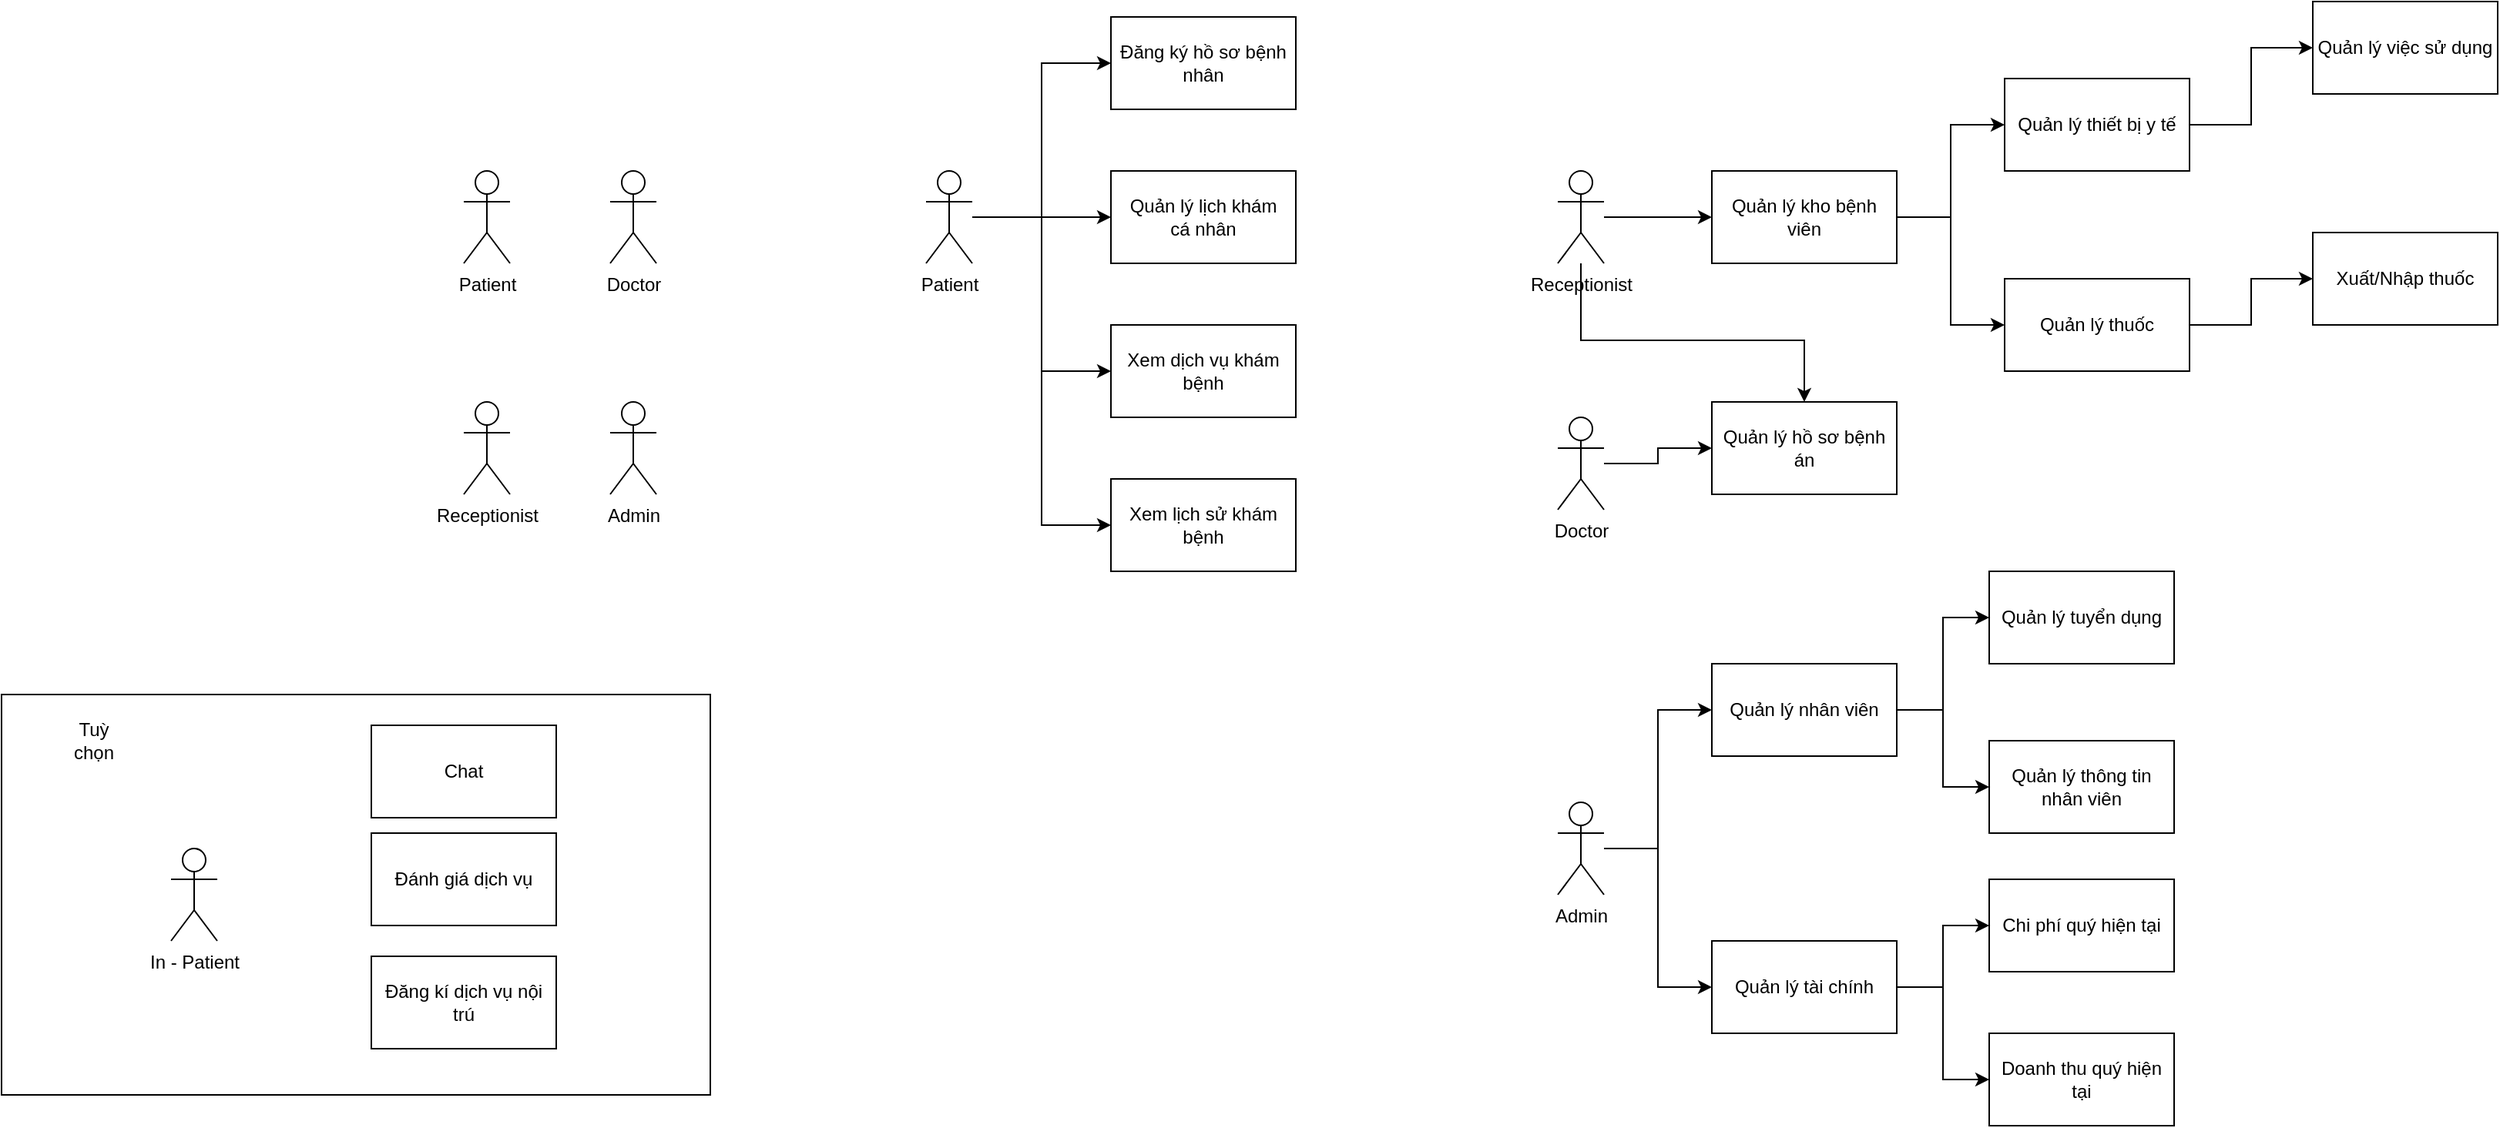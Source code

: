 <mxfile version="14.2.9" type="github" pages="2">
  <diagram id="A-tYAIB530SBXRurAQad" name="Page-1">
    <mxGraphModel dx="1483" dy="781" grid="1" gridSize="10" guides="1" tooltips="1" connect="1" arrows="1" fold="1" page="1" pageScale="1" pageWidth="850" pageHeight="1100" math="0" shadow="0">
      <root>
        <mxCell id="0" />
        <mxCell id="1" parent="0" />
        <mxCell id="xzX4kO7xejK2CwnHBghr-3" value="" style="rounded=0;whiteSpace=wrap;html=1;" vertex="1" parent="1">
          <mxGeometry y="460" width="460" height="260" as="geometry" />
        </mxCell>
        <mxCell id="ahKejyC_iPMMIFxbM1Mf-1" value="Patient" style="shape=umlActor;verticalLabelPosition=bottom;verticalAlign=top;html=1;outlineConnect=0;" parent="1" vertex="1">
          <mxGeometry x="300" y="120" width="30" height="60" as="geometry" />
        </mxCell>
        <mxCell id="ahKejyC_iPMMIFxbM1Mf-3" value="Receptionist" style="shape=umlActor;verticalLabelPosition=bottom;verticalAlign=top;html=1;outlineConnect=0;" parent="1" vertex="1">
          <mxGeometry x="300" y="270" width="30" height="60" as="geometry" />
        </mxCell>
        <mxCell id="ahKejyC_iPMMIFxbM1Mf-5" value="Doctor" style="shape=umlActor;verticalLabelPosition=bottom;verticalAlign=top;html=1;outlineConnect=0;" parent="1" vertex="1">
          <mxGeometry x="395" y="120" width="30" height="60" as="geometry" />
        </mxCell>
        <mxCell id="ahKejyC_iPMMIFxbM1Mf-6" value="Admin" style="shape=umlActor;verticalLabelPosition=bottom;verticalAlign=top;html=1;outlineConnect=0;" parent="1" vertex="1">
          <mxGeometry x="395" y="270" width="30" height="60" as="geometry" />
        </mxCell>
        <mxCell id="xzX4kO7xejK2CwnHBghr-15" style="edgeStyle=orthogonalEdgeStyle;rounded=0;orthogonalLoop=1;jettySize=auto;html=1;entryX=0;entryY=0.5;entryDx=0;entryDy=0;" edge="1" parent="1" source="ahKejyC_iPMMIFxbM1Mf-7" target="ahKejyC_iPMMIFxbM1Mf-11">
          <mxGeometry relative="1" as="geometry" />
        </mxCell>
        <mxCell id="xzX4kO7xejK2CwnHBghr-16" style="edgeStyle=orthogonalEdgeStyle;rounded=0;orthogonalLoop=1;jettySize=auto;html=1;entryX=0;entryY=0.5;entryDx=0;entryDy=0;" edge="1" parent="1" source="ahKejyC_iPMMIFxbM1Mf-7" target="ahKejyC_iPMMIFxbM1Mf-15">
          <mxGeometry relative="1" as="geometry" />
        </mxCell>
        <mxCell id="xzX4kO7xejK2CwnHBghr-17" style="edgeStyle=orthogonalEdgeStyle;rounded=0;orthogonalLoop=1;jettySize=auto;html=1;entryX=0;entryY=0.5;entryDx=0;entryDy=0;" edge="1" parent="1" source="ahKejyC_iPMMIFxbM1Mf-7" target="ahKejyC_iPMMIFxbM1Mf-23">
          <mxGeometry relative="1" as="geometry" />
        </mxCell>
        <mxCell id="xzX4kO7xejK2CwnHBghr-28" style="edgeStyle=orthogonalEdgeStyle;rounded=0;orthogonalLoop=1;jettySize=auto;html=1;entryX=0;entryY=0.5;entryDx=0;entryDy=0;" edge="1" parent="1" source="ahKejyC_iPMMIFxbM1Mf-7" target="xzX4kO7xejK2CwnHBghr-27">
          <mxGeometry relative="1" as="geometry" />
        </mxCell>
        <mxCell id="ahKejyC_iPMMIFxbM1Mf-7" value="Patient" style="shape=umlActor;verticalLabelPosition=bottom;verticalAlign=top;html=1;outlineConnect=0;" parent="1" vertex="1">
          <mxGeometry x="600" y="120" width="30" height="60" as="geometry" />
        </mxCell>
        <mxCell id="ahKejyC_iPMMIFxbM1Mf-11" value="Đăng ký hồ sơ bệnh nhân" style="rounded=0;whiteSpace=wrap;html=1;" parent="1" vertex="1">
          <mxGeometry x="720" y="20" width="120" height="60" as="geometry" />
        </mxCell>
        <mxCell id="xzX4kO7xejK2CwnHBghr-29" style="edgeStyle=orthogonalEdgeStyle;rounded=0;orthogonalLoop=1;jettySize=auto;html=1;entryX=0;entryY=0.5;entryDx=0;entryDy=0;" edge="1" parent="1" source="ahKejyC_iPMMIFxbM1Mf-14" target="ahKejyC_iPMMIFxbM1Mf-25">
          <mxGeometry relative="1" as="geometry" />
        </mxCell>
        <mxCell id="xzX4kO7xejK2CwnHBghr-31" style="edgeStyle=orthogonalEdgeStyle;rounded=0;orthogonalLoop=1;jettySize=auto;html=1;" edge="1" parent="1" source="ahKejyC_iPMMIFxbM1Mf-14" target="ahKejyC_iPMMIFxbM1Mf-16">
          <mxGeometry relative="1" as="geometry">
            <Array as="points">
              <mxPoint x="1025" y="230" />
              <mxPoint x="1170" y="230" />
            </Array>
          </mxGeometry>
        </mxCell>
        <mxCell id="ahKejyC_iPMMIFxbM1Mf-14" value="Receptionist" style="shape=umlActor;verticalLabelPosition=bottom;verticalAlign=top;html=1;outlineConnect=0;" parent="1" vertex="1">
          <mxGeometry x="1010" y="120" width="30" height="60" as="geometry" />
        </mxCell>
        <mxCell id="ahKejyC_iPMMIFxbM1Mf-15" value="&lt;div&gt;Quản lý lịch khám&lt;/div&gt;&lt;div&gt;cá nhân&lt;br&gt;&lt;/div&gt;" style="rounded=0;whiteSpace=wrap;html=1;" parent="1" vertex="1">
          <mxGeometry x="720" y="120" width="120" height="60" as="geometry" />
        </mxCell>
        <mxCell id="ahKejyC_iPMMIFxbM1Mf-16" value="&lt;div&gt;Quản lý hồ sơ bệnh án&lt;/div&gt;" style="rounded=0;whiteSpace=wrap;html=1;" parent="1" vertex="1">
          <mxGeometry x="1110" y="270" width="120" height="60" as="geometry" />
        </mxCell>
        <mxCell id="xzX4kO7xejK2CwnHBghr-30" style="edgeStyle=orthogonalEdgeStyle;rounded=0;orthogonalLoop=1;jettySize=auto;html=1;" edge="1" parent="1" source="ahKejyC_iPMMIFxbM1Mf-17" target="ahKejyC_iPMMIFxbM1Mf-16">
          <mxGeometry relative="1" as="geometry" />
        </mxCell>
        <mxCell id="ahKejyC_iPMMIFxbM1Mf-17" value="Doctor" style="shape=umlActor;verticalLabelPosition=bottom;verticalAlign=top;html=1;outlineConnect=0;" parent="1" vertex="1">
          <mxGeometry x="1010" y="280" width="30" height="60" as="geometry" />
        </mxCell>
        <mxCell id="ahKejyC_iPMMIFxbM1Mf-19" value="Chat" style="rounded=0;whiteSpace=wrap;html=1;" parent="1" vertex="1">
          <mxGeometry x="240" y="480" width="120" height="60" as="geometry" />
        </mxCell>
        <mxCell id="ahKejyC_iPMMIFxbM1Mf-20" value="In - Patient" style="shape=umlActor;verticalLabelPosition=bottom;verticalAlign=top;html=1;outlineConnect=0;" parent="1" vertex="1">
          <mxGeometry x="110" y="560" width="30" height="60" as="geometry" />
        </mxCell>
        <mxCell id="ahKejyC_iPMMIFxbM1Mf-23" value="Xem dịch vụ khám bệnh" style="rounded=0;whiteSpace=wrap;html=1;" parent="1" vertex="1">
          <mxGeometry x="720" y="220" width="120" height="60" as="geometry" />
        </mxCell>
        <mxCell id="ahKejyC_iPMMIFxbM1Mf-24" value="&lt;div&gt;Đánh giá dịch vụ&lt;/div&gt;" style="rounded=0;whiteSpace=wrap;html=1;" parent="1" vertex="1">
          <mxGeometry x="240" y="550" width="120" height="60" as="geometry" />
        </mxCell>
        <mxCell id="xzX4kO7xejK2CwnHBghr-10" style="edgeStyle=orthogonalEdgeStyle;rounded=0;orthogonalLoop=1;jettySize=auto;html=1;entryX=0;entryY=0.5;entryDx=0;entryDy=0;" edge="1" parent="1" source="ahKejyC_iPMMIFxbM1Mf-25" target="xzX4kO7xejK2CwnHBghr-6">
          <mxGeometry relative="1" as="geometry" />
        </mxCell>
        <mxCell id="xzX4kO7xejK2CwnHBghr-13" style="edgeStyle=orthogonalEdgeStyle;rounded=0;orthogonalLoop=1;jettySize=auto;html=1;entryX=0;entryY=0.5;entryDx=0;entryDy=0;" edge="1" parent="1" source="ahKejyC_iPMMIFxbM1Mf-25" target="xzX4kO7xejK2CwnHBghr-12">
          <mxGeometry relative="1" as="geometry" />
        </mxCell>
        <mxCell id="ahKejyC_iPMMIFxbM1Mf-25" value="Quản lý kho bệnh viên" style="rounded=0;whiteSpace=wrap;html=1;" parent="1" vertex="1">
          <mxGeometry x="1110" y="120" width="120" height="60" as="geometry" />
        </mxCell>
        <mxCell id="xzX4kO7xejK2CwnHBghr-40" style="edgeStyle=orthogonalEdgeStyle;rounded=0;orthogonalLoop=1;jettySize=auto;html=1;entryX=0;entryY=0.5;entryDx=0;entryDy=0;" edge="1" parent="1" source="ahKejyC_iPMMIFxbM1Mf-26" target="ahKejyC_iPMMIFxbM1Mf-37">
          <mxGeometry relative="1" as="geometry" />
        </mxCell>
        <mxCell id="xzX4kO7xejK2CwnHBghr-41" style="edgeStyle=orthogonalEdgeStyle;rounded=0;orthogonalLoop=1;jettySize=auto;html=1;entryX=0;entryY=0.5;entryDx=0;entryDy=0;" edge="1" parent="1" source="ahKejyC_iPMMIFxbM1Mf-26" target="xzX4kO7xejK2CwnHBghr-22">
          <mxGeometry relative="1" as="geometry" />
        </mxCell>
        <mxCell id="ahKejyC_iPMMIFxbM1Mf-26" value="Admin" style="shape=umlActor;verticalLabelPosition=bottom;verticalAlign=top;html=1;outlineConnect=0;" parent="1" vertex="1">
          <mxGeometry x="1010" y="530" width="30" height="60" as="geometry" />
        </mxCell>
        <mxCell id="xzX4kO7xejK2CwnHBghr-34" style="edgeStyle=orthogonalEdgeStyle;rounded=0;orthogonalLoop=1;jettySize=auto;html=1;entryX=0;entryY=0.5;entryDx=0;entryDy=0;" edge="1" parent="1" source="ahKejyC_iPMMIFxbM1Mf-37" target="xzX4kO7xejK2CwnHBghr-33">
          <mxGeometry relative="1" as="geometry" />
        </mxCell>
        <mxCell id="xzX4kO7xejK2CwnHBghr-35" style="edgeStyle=orthogonalEdgeStyle;rounded=0;orthogonalLoop=1;jettySize=auto;html=1;entryX=0;entryY=0.5;entryDx=0;entryDy=0;" edge="1" parent="1" source="ahKejyC_iPMMIFxbM1Mf-37" target="xzX4kO7xejK2CwnHBghr-32">
          <mxGeometry relative="1" as="geometry" />
        </mxCell>
        <mxCell id="ahKejyC_iPMMIFxbM1Mf-37" value="Quản lý nhân viên" style="rounded=0;whiteSpace=wrap;html=1;" parent="1" vertex="1">
          <mxGeometry x="1110" y="440" width="120" height="60" as="geometry" />
        </mxCell>
        <mxCell id="WfC_r9BY3nQdNHbR18cH-1" value="Đăng kí dịch vụ nội trú" style="rounded=0;whiteSpace=wrap;html=1;" parent="1" vertex="1">
          <mxGeometry x="240" y="630" width="120" height="60" as="geometry" />
        </mxCell>
        <mxCell id="xzX4kO7xejK2CwnHBghr-4" value="Tuỳ chọn" style="text;html=1;strokeColor=none;fillColor=none;align=center;verticalAlign=middle;whiteSpace=wrap;rounded=0;" vertex="1" parent="1">
          <mxGeometry x="40" y="480" width="40" height="20" as="geometry" />
        </mxCell>
        <mxCell id="xzX4kO7xejK2CwnHBghr-19" value="" style="edgeStyle=orthogonalEdgeStyle;rounded=0;orthogonalLoop=1;jettySize=auto;html=1;" edge="1" parent="1" source="xzX4kO7xejK2CwnHBghr-6" target="xzX4kO7xejK2CwnHBghr-18">
          <mxGeometry relative="1" as="geometry" />
        </mxCell>
        <mxCell id="xzX4kO7xejK2CwnHBghr-6" value="Quản lý thiết bị y tế" style="rounded=0;whiteSpace=wrap;html=1;" vertex="1" parent="1">
          <mxGeometry x="1300" y="60" width="120" height="60" as="geometry" />
        </mxCell>
        <mxCell id="xzX4kO7xejK2CwnHBghr-37" style="edgeStyle=orthogonalEdgeStyle;rounded=0;orthogonalLoop=1;jettySize=auto;html=1;entryX=0;entryY=0.5;entryDx=0;entryDy=0;" edge="1" parent="1" source="xzX4kO7xejK2CwnHBghr-12" target="xzX4kO7xejK2CwnHBghr-36">
          <mxGeometry relative="1" as="geometry" />
        </mxCell>
        <mxCell id="xzX4kO7xejK2CwnHBghr-12" value="Quản lý thuốc" style="rounded=0;whiteSpace=wrap;html=1;" vertex="1" parent="1">
          <mxGeometry x="1300" y="190" width="120" height="60" as="geometry" />
        </mxCell>
        <mxCell id="xzX4kO7xejK2CwnHBghr-18" value="Quản lý việc sử dụng " style="whiteSpace=wrap;html=1;rounded=0;" vertex="1" parent="1">
          <mxGeometry x="1500" y="10" width="120" height="60" as="geometry" />
        </mxCell>
        <mxCell id="xzX4kO7xejK2CwnHBghr-24" style="edgeStyle=orthogonalEdgeStyle;rounded=0;orthogonalLoop=1;jettySize=auto;html=1;entryX=0;entryY=0.5;entryDx=0;entryDy=0;" edge="1" parent="1" source="xzX4kO7xejK2CwnHBghr-22" target="xzX4kO7xejK2CwnHBghr-23">
          <mxGeometry relative="1" as="geometry" />
        </mxCell>
        <mxCell id="xzX4kO7xejK2CwnHBghr-25" style="edgeStyle=orthogonalEdgeStyle;rounded=0;orthogonalLoop=1;jettySize=auto;html=1;entryX=0;entryY=0.5;entryDx=0;entryDy=0;" edge="1" parent="1" source="xzX4kO7xejK2CwnHBghr-22" target="xzX4kO7xejK2CwnHBghr-26">
          <mxGeometry relative="1" as="geometry">
            <mxPoint x="1270" y="600" as="targetPoint" />
          </mxGeometry>
        </mxCell>
        <mxCell id="xzX4kO7xejK2CwnHBghr-22" value="Quản lý tài chính" style="rounded=0;whiteSpace=wrap;html=1;" vertex="1" parent="1">
          <mxGeometry x="1110" y="620" width="120" height="60" as="geometry" />
        </mxCell>
        <mxCell id="xzX4kO7xejK2CwnHBghr-23" value="Doanh thu quý hiện tại" style="rounded=0;whiteSpace=wrap;html=1;" vertex="1" parent="1">
          <mxGeometry x="1290" y="680" width="120" height="60" as="geometry" />
        </mxCell>
        <mxCell id="xzX4kO7xejK2CwnHBghr-26" value="Chi phí quý hiện tại" style="rounded=0;whiteSpace=wrap;html=1;" vertex="1" parent="1">
          <mxGeometry x="1290" y="580" width="120" height="60" as="geometry" />
        </mxCell>
        <mxCell id="xzX4kO7xejK2CwnHBghr-27" value="Xem lịch sử khám bệnh" style="rounded=0;whiteSpace=wrap;html=1;" vertex="1" parent="1">
          <mxGeometry x="720" y="320" width="120" height="60" as="geometry" />
        </mxCell>
        <mxCell id="xzX4kO7xejK2CwnHBghr-32" value="Quản lý thông tin nhân viên" style="rounded=0;whiteSpace=wrap;html=1;" vertex="1" parent="1">
          <mxGeometry x="1290" y="490" width="120" height="60" as="geometry" />
        </mxCell>
        <mxCell id="xzX4kO7xejK2CwnHBghr-33" value="Quản lý tuyển dụng" style="rounded=0;whiteSpace=wrap;html=1;" vertex="1" parent="1">
          <mxGeometry x="1290" y="380" width="120" height="60" as="geometry" />
        </mxCell>
        <mxCell id="xzX4kO7xejK2CwnHBghr-36" value="Xuất/Nhập thuốc" style="rounded=0;whiteSpace=wrap;html=1;" vertex="1" parent="1">
          <mxGeometry x="1500" y="160" width="120" height="60" as="geometry" />
        </mxCell>
      </root>
    </mxGraphModel>
  </diagram>
  <diagram id="U6ghahdbD5VD86krsalE" name="Page-2">
    <mxGraphModel dx="567" dy="804" grid="1" gridSize="10" guides="1" tooltips="1" connect="1" arrows="1" fold="1" page="1" pageScale="1" pageWidth="850" pageHeight="1100" math="0" shadow="0">
      <root>
        <mxCell id="vGY8A6kRukeh3KISiAAY-0" />
        <mxCell id="vGY8A6kRukeh3KISiAAY-1" parent="vGY8A6kRukeh3KISiAAY-0" />
      </root>
    </mxGraphModel>
  </diagram>
</mxfile>
